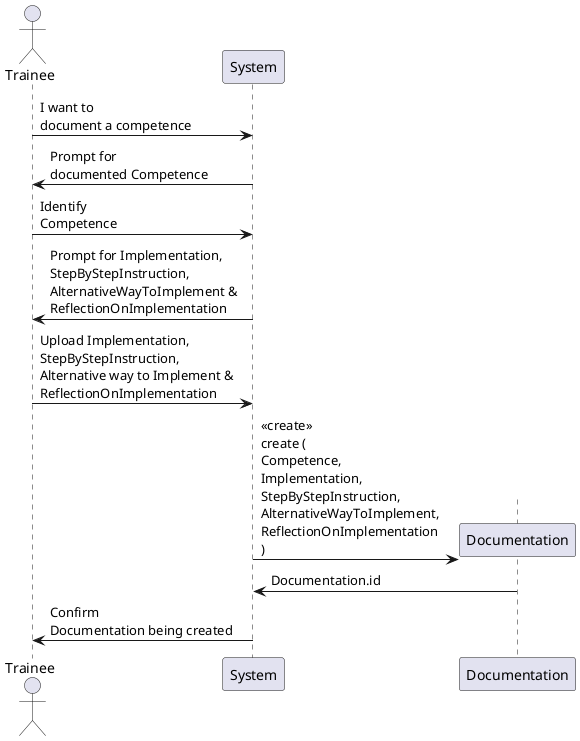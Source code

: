@startuml
actor Trainee
Trainee -> System: I want to \ndocument a competence
System -> Trainee: Prompt for \ndocumented Competence
Trainee -> System: Identify \nCompetence
System -> Trainee: Prompt for Implementation, \nStepByStepInstruction, \nAlternativeWayToImplement & \nReflectionOnImplementation
Trainee -> System: Upload Implementation, \nStepByStepInstruction, \nAlternative way to Implement & \nReflectionOnImplementation
create Documentation
System -> Documentation: <<create>> \ncreate (\nCompetence, \nImplementation, \nStepByStepInstruction, \nAlternativeWayToImplement, \nReflectionOnImplementation\n)
Documentation -> System: Documentation.id
System -> Trainee: Confirm \nDocumentation being created
@enduml
